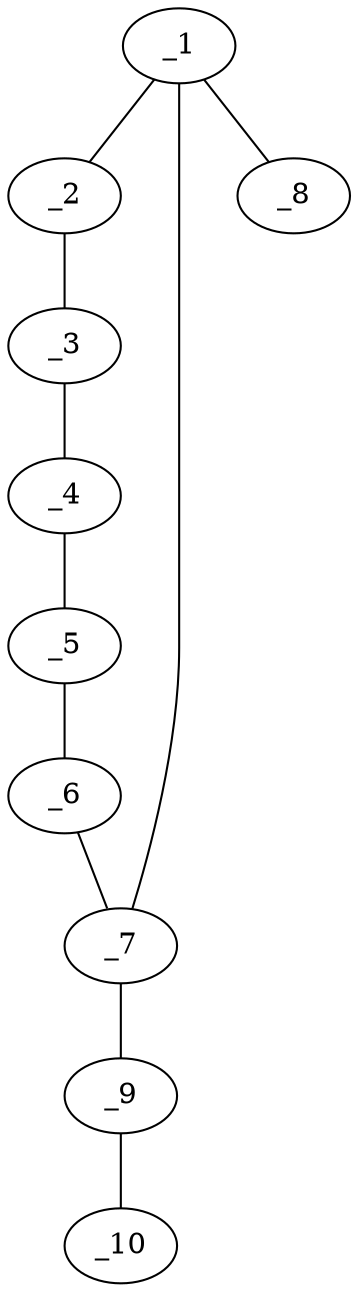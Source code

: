 graph molid644325 {
	_1	 [charge=0,
		chem=1,
		symbol="C  ",
		x="3.7568",
		y="-0.6213"];
	_2	 [charge=0,
		chem=1,
		symbol="C  ",
		x="2.7818",
		y="-0.8438"];
	_1 -- _2	 [valence=1];
	_7	 [charge=0,
		chem=1,
		symbol="C  ",
		x="4.1906",
		y="0.2797"];
	_1 -- _7	 [valence=1];
	_8	 [charge=0,
		chem=2,
		symbol="O  ",
		x="4.3803",
		y="-1.4031"];
	_1 -- _8	 [valence=1];
	_3	 [charge=0,
		chem=1,
		symbol="C  ",
		x=2,
		y="-0.2204"];
	_2 -- _3	 [valence=1];
	_4	 [charge=0,
		chem=1,
		symbol="C  ",
		x=2,
		y="0.7796"];
	_3 -- _4	 [valence=1];
	_5	 [charge=0,
		chem=1,
		symbol="C  ",
		x="2.7818",
		y="1.4031"];
	_4 -- _5	 [valence=1];
	_6	 [charge=0,
		chem=1,
		symbol="C  ",
		x="3.7568",
		y="1.1806"];
	_5 -- _6	 [valence=1];
	_6 -- _7	 [valence=1];
	_9	 [charge=0,
		chem=1,
		symbol="C  ",
		x="5.1906",
		y="0.2797"];
	_7 -- _9	 [valence=1];
	_10	 [charge=0,
		chem=1,
		symbol="C  ",
		x="6.1906",
		y="0.2797"];
	_9 -- _10	 [valence=3];
}
